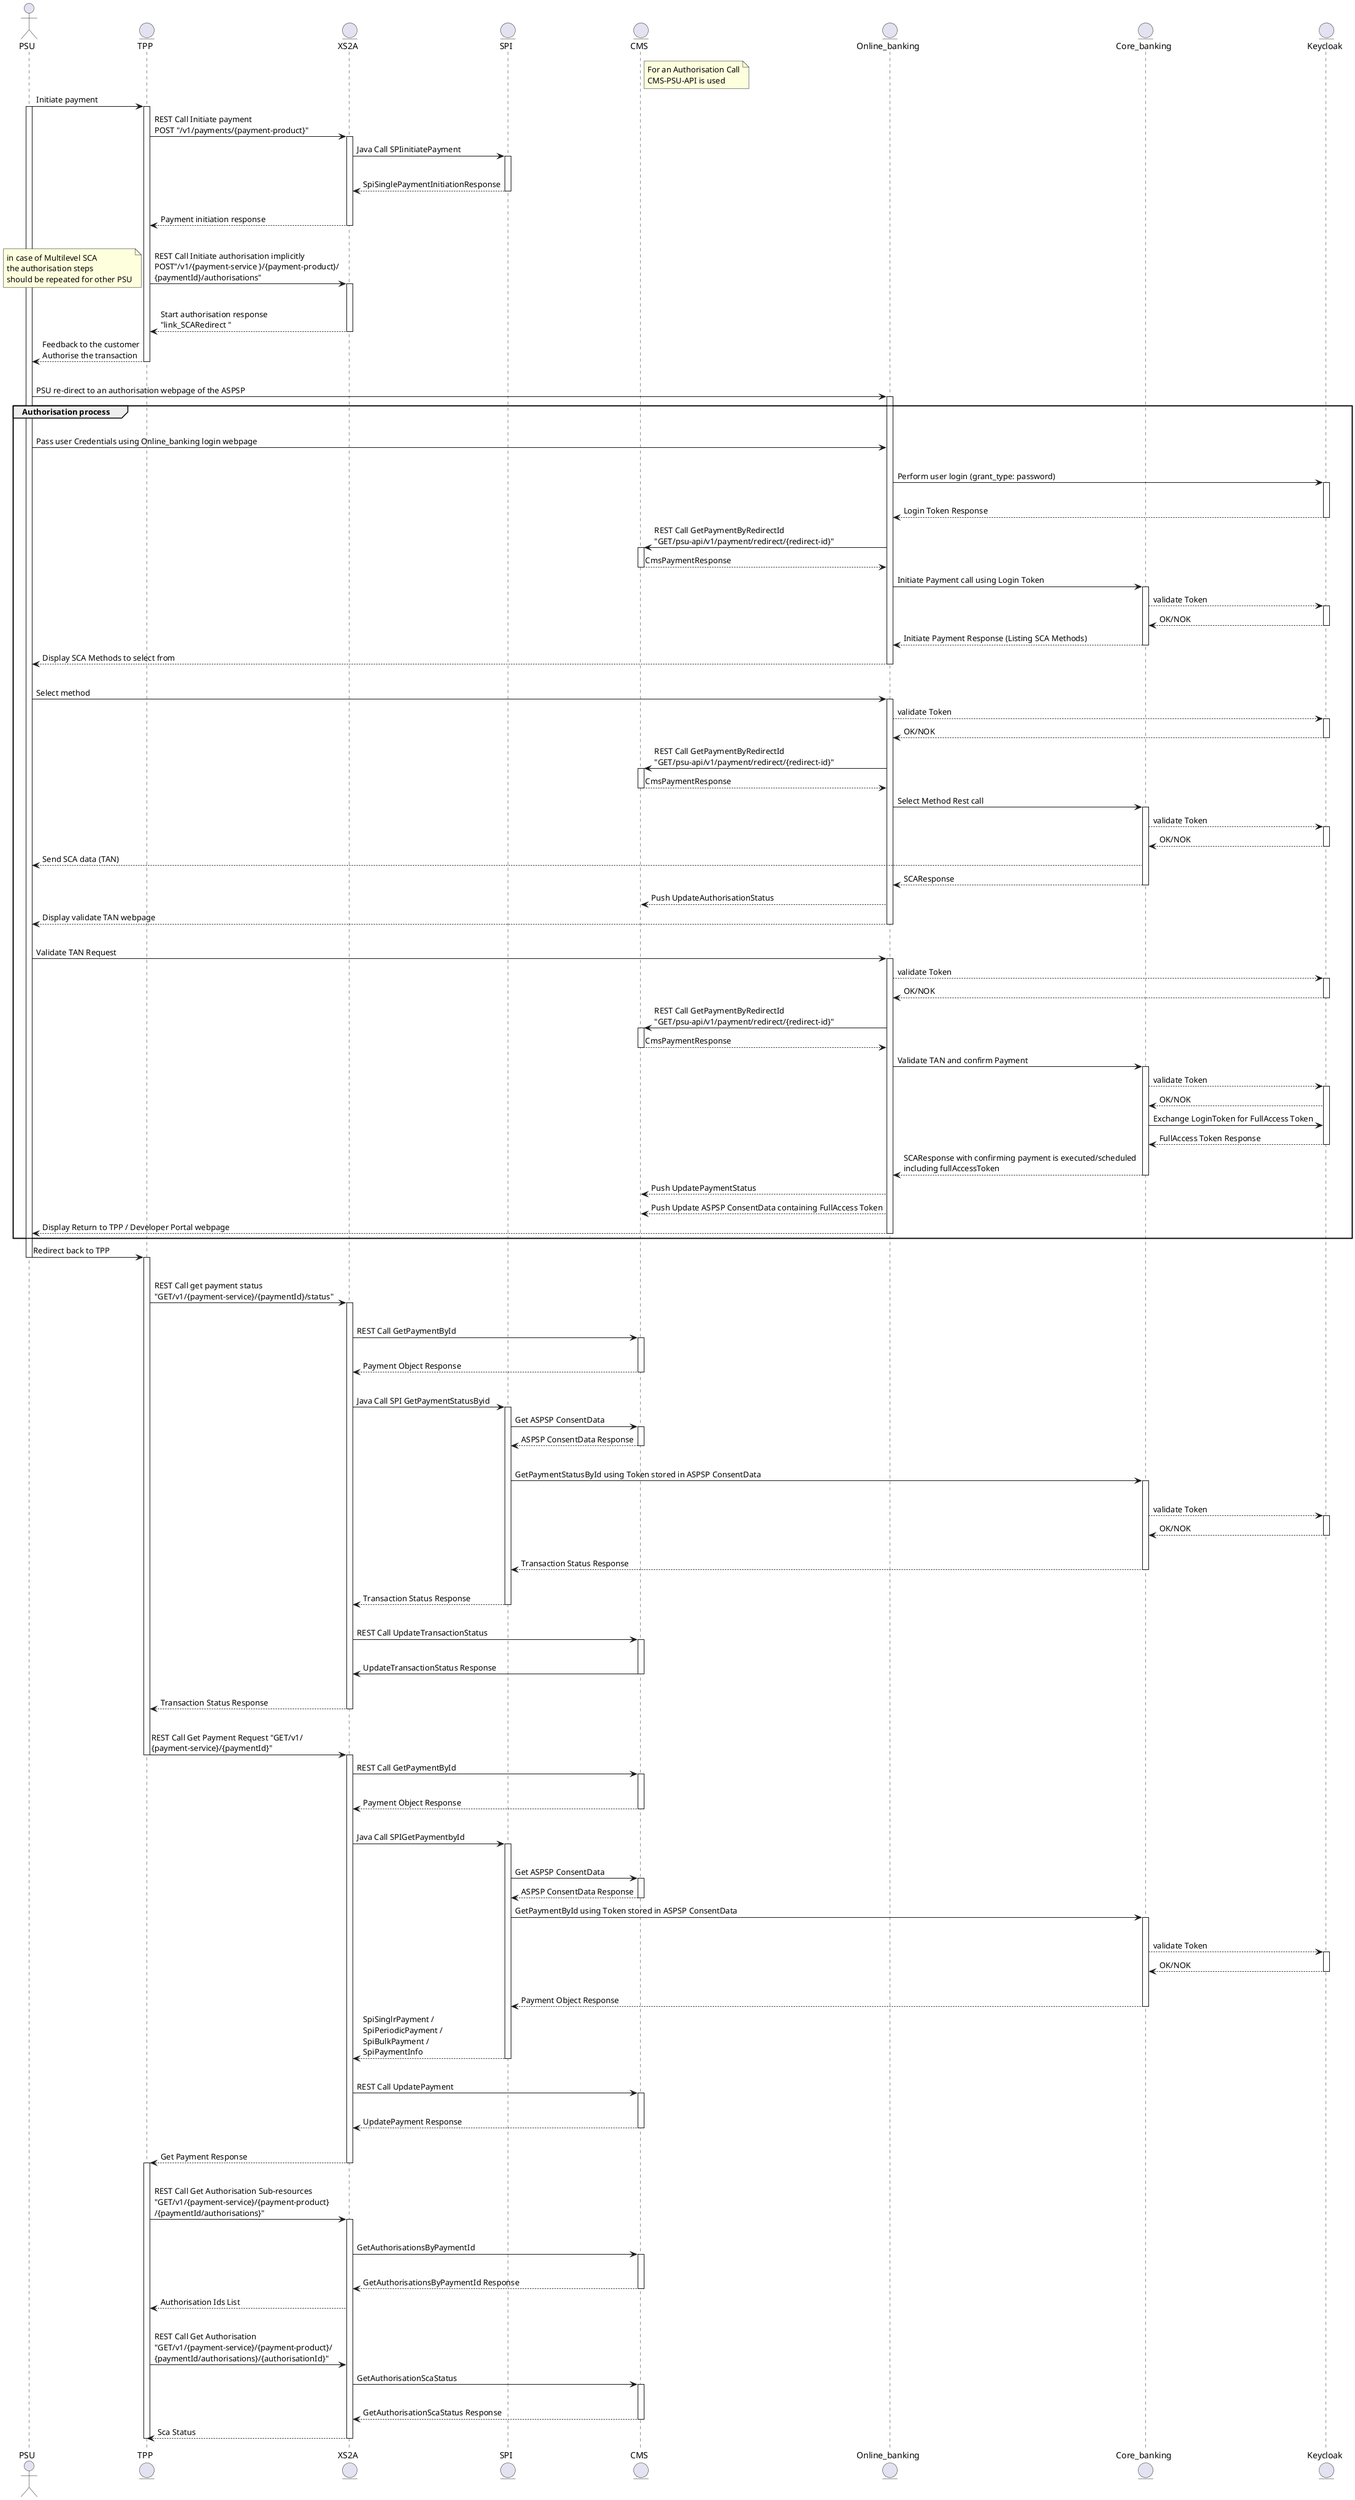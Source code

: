@startuml
actor PSU
entity TPP
entity XS2A
entity SPI
entity SPI
entity CMS
entity Online_banking
entity Core_banking
entity Keycloak
note right of CMS
For an Authorisation Call
CMS-PSU-API is used
end note
PSU->TPP: Initiate payment
activate TPP
activate PSU
TPP -> XS2A: REST Call Initiate payment\nPOST "/v1/payments/{payment-product}"
activate XS2A
XS2A->SPI: Java Call SPIinitiatePayment
activate SPI
|||
SPI-->XS2A: SpiSinglePaymentInitiationResponse
deactivate SPI
|||
XS2A-->TPP:Payment initiation response
deactivate XS2A
|||
TPP->XS2A: REST Call Initiate authorisation implicitly \nPOST"/v1/{payment-service }/{payment-product}/\n{paymentId}/authorisations"
activate XS2A
note left
         in case of Multilevel SCA
         the authorisation steps
         should be repeated for other PSU
end note
|||
XS2A-->TPP:Start authorisation response\n"link_SCARedirect "
deactivate XS2A
TPP-->PSU: Feedback to the customer\nAuthorise the transaction
deactivate TPP
|||
PSU->Online_banking: PSU re-direct to an authorisation webpage of the ASPSP
group Authorisation process
activate Online_banking
|||
PSU->Online_banking: Pass user Credentials using Online_banking login webpage
|||
Online_banking->Keycloak: Perform user login (grant_type: password)
activate Keycloak
|||
Keycloak-->Online_banking: Login Token Response
deactivate Keycloak
Online_banking->CMS: REST Call GetPaymentByRedirectId\n"GET/psu-api/v1/payment/redirect/{redirect-id}"
activate CMS
CMS-->Online_banking: CmsPaymentResponse
deactivate CMS
Online_banking->Core_banking: Initiate Payment call using Login Token
activate Core_banking
Core_banking-->Keycloak: validate Token
activate Keycloak
Keycloak-->Core_banking: OK/NOK
deactivate Keycloak
Core_banking-->Online_banking: Initiate Payment Response (Listing SCA Methods)
deactivate Core_banking
Online_banking-->PSU: Display SCA Methods to select from
deactivate Online_banking
|||
PSU->Online_banking: Select method
activate Online_banking
Online_banking-->Keycloak: validate Token
activate Keycloak
Keycloak-->Online_banking: OK/NOK
deactivate Keycloak
Online_banking->CMS: REST Call GetPaymentByRedirectId\n"GET/psu-api/v1/payment/redirect/{redirect-id}"
activate CMS
CMS-->Online_banking: CmsPaymentResponse
deactivate CMS
Online_banking->Core_banking:Select Method Rest call
activate Core_banking
Core_banking-->Keycloak: validate Token
activate Keycloak
Keycloak-->Core_banking: OK/NOK
deactivate Keycloak
Core_banking-->PSU: Send SCA data (TAN)
Core_banking-->Online_banking: SCAResponse
deactivate Core_banking
Online_banking-->CMS: Push UpdateAuthorisationStatus
Online_banking-->PSU: Display validate TAN webpage
deactivate Online_banking
|||
PSU->Online_banking: Validate TAN Request
activate Online_banking
Online_banking-->Keycloak: validate Token
activate Keycloak
Keycloak-->Online_banking: OK/NOK
deactivate Keycloak
Online_banking->CMS: REST Call GetPaymentByRedirectId\n"GET/psu-api/v1/payment/redirect/{redirect-id}"
activate CMS
CMS-->Online_banking: CmsPaymentResponse
deactivate CMS
Online_banking->Core_banking: Validate TAN and confirm Payment
activate Core_banking
Core_banking-->Keycloak: validate Token
activate Keycloak
Keycloak-->Core_banking: OK/NOK
Core_banking->Keycloak: Exchange LoginToken for FullAccess Token
Keycloak-->Core_banking: FullAccess Token Response
deactivate Keycloak
Core_banking-->Online_banking: SCAResponse with confirming payment is executed/scheduled \nincluding fullAccessToken
deactivate Core_banking
Online_banking-->CMS: Push UpdatePaymentStatus
Online_banking-->CMS: Push Update ASPSP ConsentData containing FullAccess Token
Online_banking-->PSU: Display Return to TPP / Developer Portal webpage
deactivate Online_banking
end
PSU->TPP: Redirect back to TPP
deactivate PSU
activate TPP
|||
TPP->XS2A: REST Call get payment status\n"GET/v1/{payment-service}/{paymentId}/status"
activate XS2A
|||
XS2A->CMS: REST Call GetPaymentById
activate CMS
|||
CMS-->XS2A: Payment Object Response
deactivate CMS
|||
XS2A->SPI: Java Call SPI GetPaymentStatusByid
activate SPI
SPI->CMS: Get ASPSP ConsentData
activate CMS
CMS-->SPI: ASPSP ConsentData Response
deactivate CMS
|||
SPI->Core_banking: GetPaymentStatusById using Token stored in ASPSP ConsentData
activate Core_banking
|||
Core_banking-->Keycloak: validate Token
activate Keycloak
Keycloak-->Core_banking: OK/NOK
deactivate Keycloak
|||
Core_banking-->SPI: Transaction Status Response
deactivate Core_banking
|||
SPI-->XS2A: Transaction Status Response
deactivate SPI
|||
XS2A->CMS: REST Call UpdateTransactionStatus
activate CMS
|||
CMS->XS2A: UpdateTransactionStatus Response
deactivate CMS
|||
XS2A-->TPP: Transaction Status Response
deactivate XS2A
|||
TPP->XS2A: REST Call Get Payment Request "GET/v1/\n{payment-service}/{paymentId}"
deactivate TPP
activate XS2A
XS2A->CMS: REST Call GetPaymentById
activate CMS
|||
CMS-->XS2A: Payment Object Response
deactivate CMS
|||
XS2A->SPI: Java Call SPIGetPaymentbyId
activate SPI
|||
SPI->CMS: Get ASPSP ConsentData
activate CMS
CMS-->SPI: ASPSP ConsentData Response
deactivate CMS
SPI->Core_banking: GetPaymentById using Token stored in ASPSP ConsentData
activate Core_banking
|||
Core_banking-->Keycloak: validate Token
activate Keycloak
Keycloak-->Core_banking: OK/NOK
deactivate Keycloak
|||
Core_banking-->SPI: Payment Object Response
deactivate Core_banking
SPI-->XS2A: SpiSinglrPayment /\nSpiPeriodicPayment /\nSpiBulkPayment /\nSpiPaymentInfo
deactivate SPI
|||
XS2A->CMS: REST Call UpdatePayment
activate CMS
|||
CMS-->XS2A: UpdatePayment Response
deactivate CMS
|||
XS2A-->TPP: Get Payment Response
deactivate XS2A
activate TPP
|||
TPP->XS2A: REST Call Get Authorisation Sub-resources\n"GET/v1/{payment-service}/{payment-product}\n/{paymentId/authorisations}"
activate XS2A
|||
XS2A->CMS: GetAuthorisationsByPaymentId
activate CMS
|||
CMS-->XS2A: GetAuthorisationsByPaymentId Response
deactivate CMS
XS2A-->TPP: Authorisation Ids List
|||
TPP->XS2A: REST Call Get Authorisation\n"GET/v1/{payment-service}/{payment-product}/\n{paymentId/authorisations}/{authorisationId}"
XS2A->CMS: GetAuthorisationScaStatus
activate CMS
|||
CMS-->XS2A: GetAuthorisationScaStatus Response
deactivate CMS
XS2A-->TPP: Sca Status
deactivate XS2A
deactivate TPP
@enduml